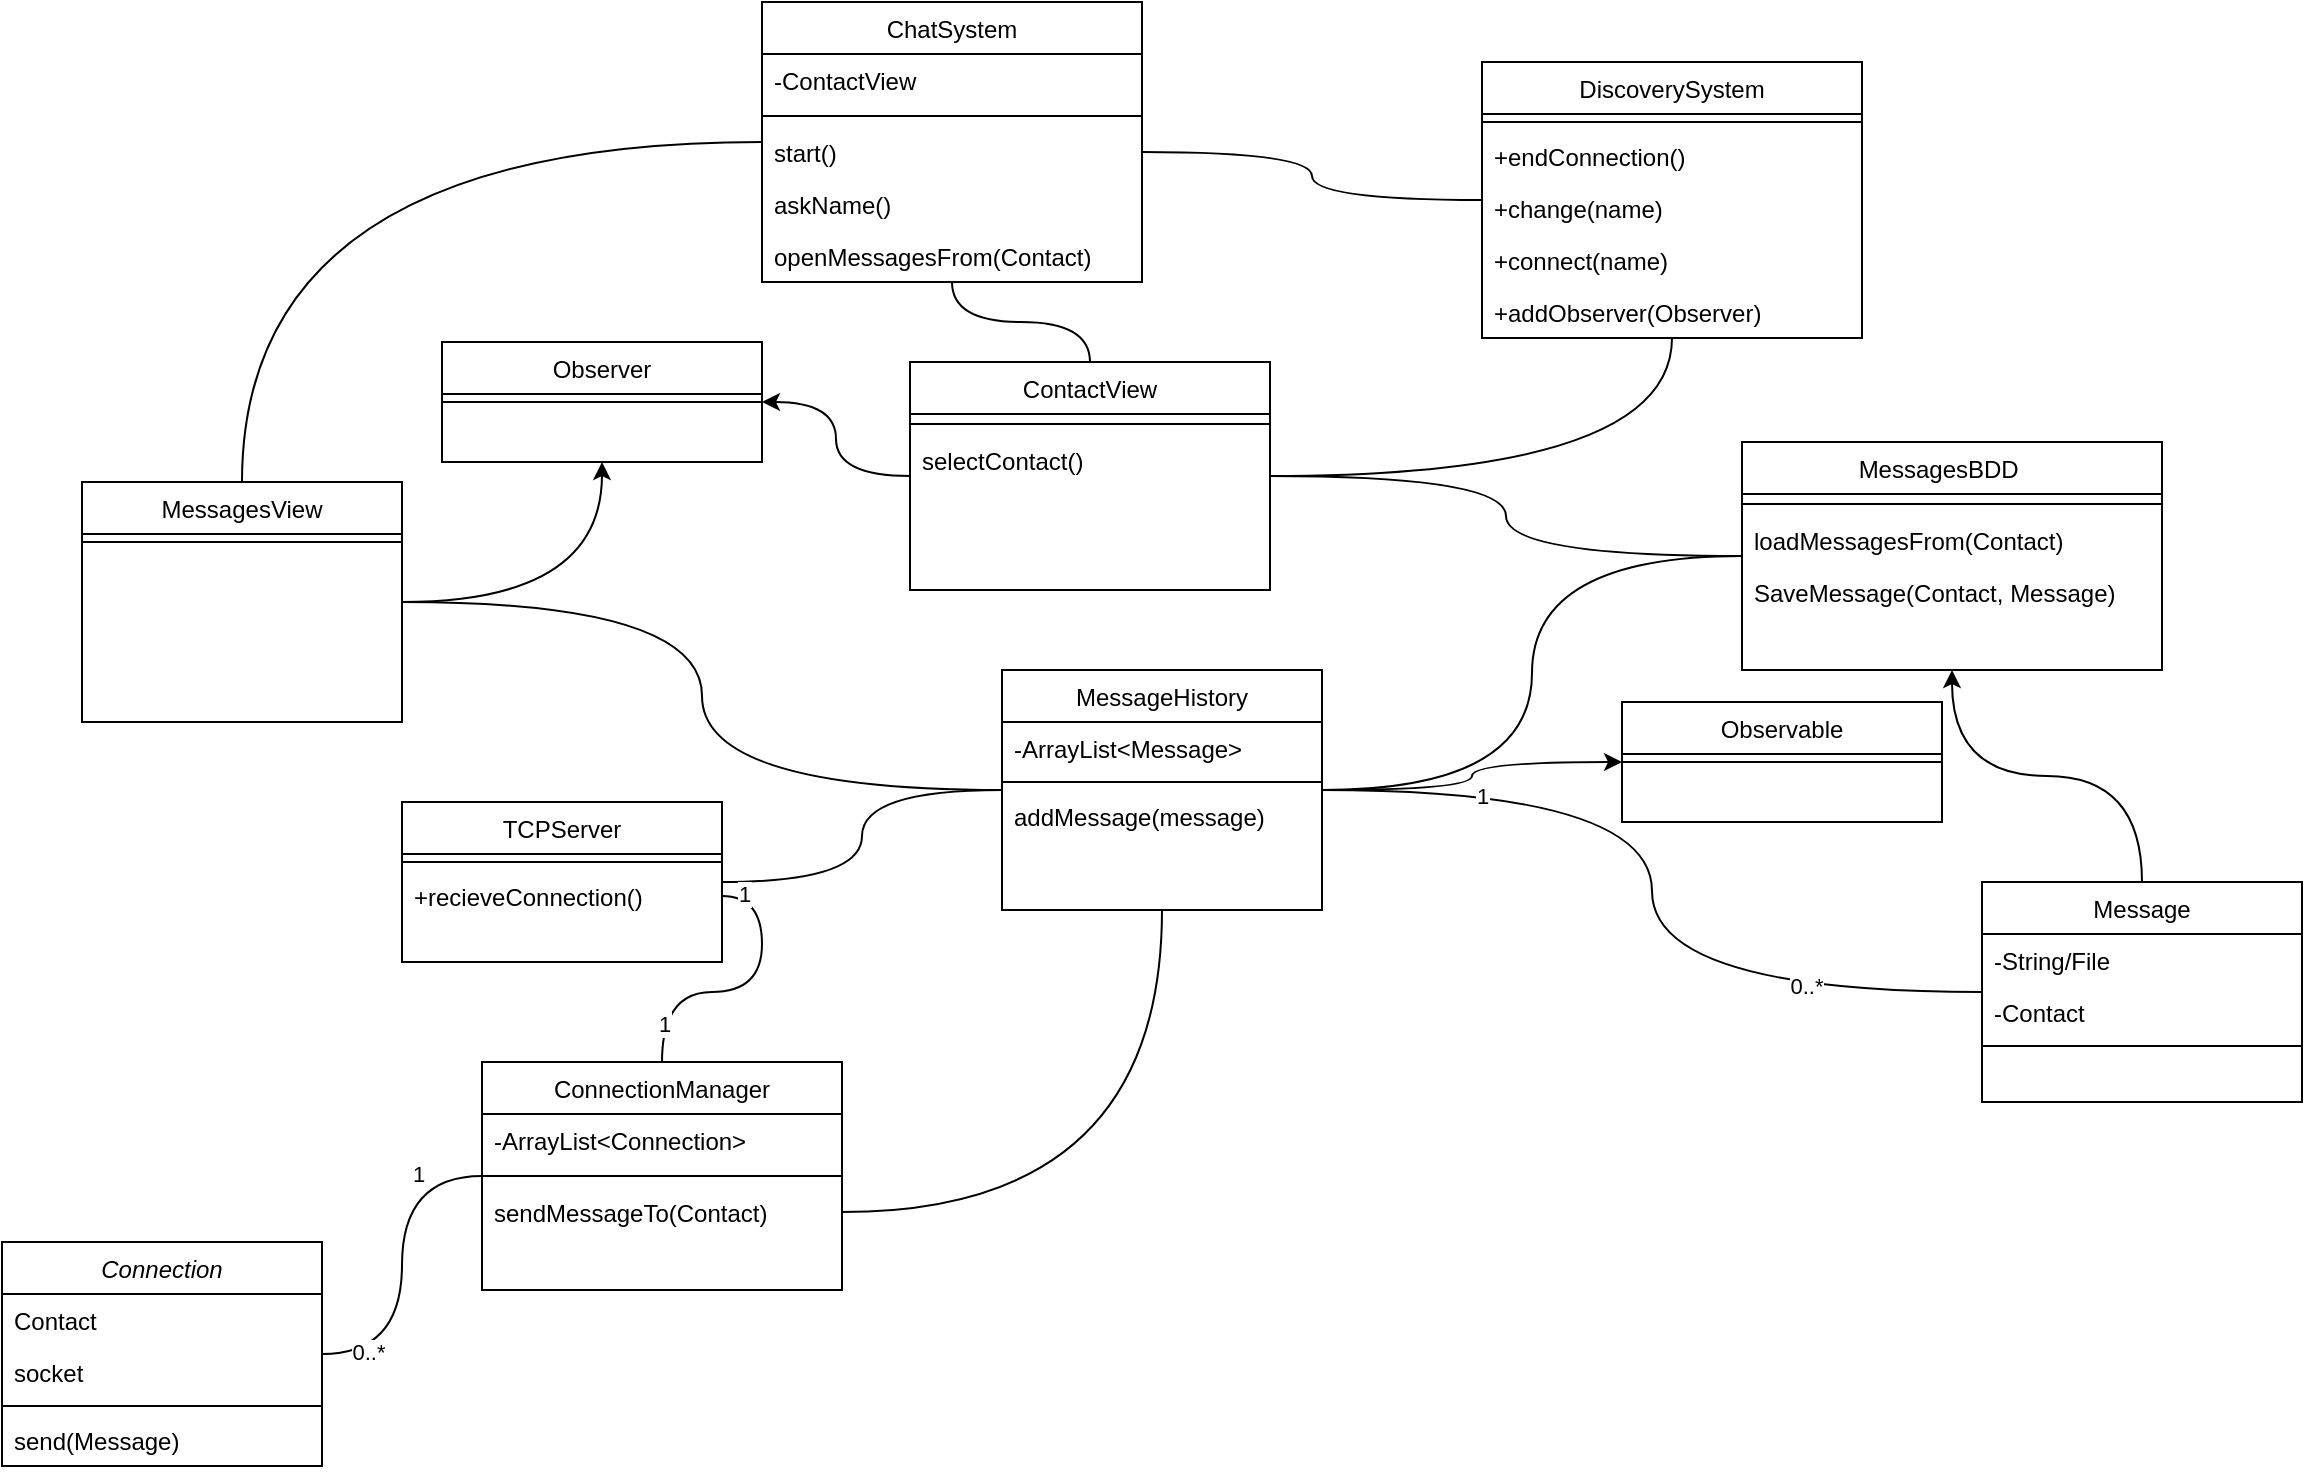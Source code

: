 <mxfile version="22.1.5" type="github">
  <diagram id="C5RBs43oDa-KdzZeNtuy" name="Page-1">
    <mxGraphModel dx="2247" dy="766" grid="1" gridSize="10" guides="1" tooltips="1" connect="1" arrows="1" fold="1" page="1" pageScale="1" pageWidth="827" pageHeight="1169" math="0" shadow="0">
      <root>
        <mxCell id="WIyWlLk6GJQsqaUBKTNV-0" />
        <mxCell id="WIyWlLk6GJQsqaUBKTNV-1" parent="WIyWlLk6GJQsqaUBKTNV-0" />
        <mxCell id="zkfFHV4jXpPFQw0GAbJ--0" value="Connection" style="swimlane;fontStyle=2;align=center;verticalAlign=top;childLayout=stackLayout;horizontal=1;startSize=26;horizontalStack=0;resizeParent=1;resizeLast=0;collapsible=1;marginBottom=0;rounded=0;shadow=0;strokeWidth=1;" parent="WIyWlLk6GJQsqaUBKTNV-1" vertex="1">
          <mxGeometry x="-130" y="680" width="160" height="112" as="geometry">
            <mxRectangle x="230" y="140" width="160" height="26" as="alternateBounds" />
          </mxGeometry>
        </mxCell>
        <mxCell id="zkfFHV4jXpPFQw0GAbJ--1" value="Contact" style="text;align=left;verticalAlign=top;spacingLeft=4;spacingRight=4;overflow=hidden;rotatable=0;points=[[0,0.5],[1,0.5]];portConstraint=eastwest;" parent="zkfFHV4jXpPFQw0GAbJ--0" vertex="1">
          <mxGeometry y="26" width="160" height="26" as="geometry" />
        </mxCell>
        <mxCell id="zkfFHV4jXpPFQw0GAbJ--2" value="socket" style="text;align=left;verticalAlign=top;spacingLeft=4;spacingRight=4;overflow=hidden;rotatable=0;points=[[0,0.5],[1,0.5]];portConstraint=eastwest;rounded=0;shadow=0;html=0;" parent="zkfFHV4jXpPFQw0GAbJ--0" vertex="1">
          <mxGeometry y="52" width="160" height="26" as="geometry" />
        </mxCell>
        <mxCell id="zkfFHV4jXpPFQw0GAbJ--4" value="" style="line;html=1;strokeWidth=1;align=left;verticalAlign=middle;spacingTop=-1;spacingLeft=3;spacingRight=3;rotatable=0;labelPosition=right;points=[];portConstraint=eastwest;" parent="zkfFHV4jXpPFQw0GAbJ--0" vertex="1">
          <mxGeometry y="78" width="160" height="8" as="geometry" />
        </mxCell>
        <mxCell id="noUcmBPdwKV8YTumfZXL-0" value="send(Message)" style="text;align=left;verticalAlign=top;spacingLeft=4;spacingRight=4;overflow=hidden;rotatable=0;points=[[0,0.5],[1,0.5]];portConstraint=eastwest;rounded=0;shadow=0;html=0;" vertex="1" parent="zkfFHV4jXpPFQw0GAbJ--0">
          <mxGeometry y="86" width="160" height="26" as="geometry" />
        </mxCell>
        <mxCell id="oJ6lBU-KwLS18HnnUE0a-19" style="edgeStyle=orthogonalEdgeStyle;rounded=0;orthogonalLoop=1;jettySize=auto;html=1;curved=1;" parent="WIyWlLk6GJQsqaUBKTNV-1" source="zkfFHV4jXpPFQw0GAbJ--6" target="oJ6lBU-KwLS18HnnUE0a-14" edge="1">
          <mxGeometry relative="1" as="geometry" />
        </mxCell>
        <mxCell id="zkfFHV4jXpPFQw0GAbJ--6" value="Message" style="swimlane;fontStyle=0;align=center;verticalAlign=top;childLayout=stackLayout;horizontal=1;startSize=26;horizontalStack=0;resizeParent=1;resizeLast=0;collapsible=1;marginBottom=0;rounded=0;shadow=0;strokeWidth=1;" parent="WIyWlLk6GJQsqaUBKTNV-1" vertex="1">
          <mxGeometry x="860" y="500" width="160" height="110" as="geometry">
            <mxRectangle x="130" y="380" width="160" height="26" as="alternateBounds" />
          </mxGeometry>
        </mxCell>
        <mxCell id="zkfFHV4jXpPFQw0GAbJ--7" value="-String/File" style="text;align=left;verticalAlign=top;spacingLeft=4;spacingRight=4;overflow=hidden;rotatable=0;points=[[0,0.5],[1,0.5]];portConstraint=eastwest;" parent="zkfFHV4jXpPFQw0GAbJ--6" vertex="1">
          <mxGeometry y="26" width="160" height="26" as="geometry" />
        </mxCell>
        <mxCell id="zkfFHV4jXpPFQw0GAbJ--8" value="-Contact" style="text;align=left;verticalAlign=top;spacingLeft=4;spacingRight=4;overflow=hidden;rotatable=0;points=[[0,0.5],[1,0.5]];portConstraint=eastwest;rounded=0;shadow=0;html=0;" parent="zkfFHV4jXpPFQw0GAbJ--6" vertex="1">
          <mxGeometry y="52" width="160" height="26" as="geometry" />
        </mxCell>
        <mxCell id="zkfFHV4jXpPFQw0GAbJ--9" value="" style="line;html=1;strokeWidth=1;align=left;verticalAlign=middle;spacingTop=-1;spacingLeft=3;spacingRight=3;rotatable=0;labelPosition=right;points=[];portConstraint=eastwest;" parent="zkfFHV4jXpPFQw0GAbJ--6" vertex="1">
          <mxGeometry y="78" width="160" height="8" as="geometry" />
        </mxCell>
        <mxCell id="zkfFHV4jXpPFQw0GAbJ--13" value="ConnectionManager" style="swimlane;fontStyle=0;align=center;verticalAlign=top;childLayout=stackLayout;horizontal=1;startSize=26;horizontalStack=0;resizeParent=1;resizeLast=0;collapsible=1;marginBottom=0;rounded=0;shadow=0;strokeWidth=1;" parent="WIyWlLk6GJQsqaUBKTNV-1" vertex="1">
          <mxGeometry x="110" y="590" width="180" height="114" as="geometry">
            <mxRectangle x="340" y="380" width="170" height="26" as="alternateBounds" />
          </mxGeometry>
        </mxCell>
        <mxCell id="Qev4t2kDH9A5_qmW1oUW-3" value="-ArrayList&lt;Connection&gt;" style="text;align=left;verticalAlign=top;spacingLeft=4;spacingRight=4;overflow=hidden;rotatable=0;points=[[0,0.5],[1,0.5]];portConstraint=eastwest;rounded=0;shadow=0;html=0;" parent="zkfFHV4jXpPFQw0GAbJ--13" vertex="1">
          <mxGeometry y="26" width="180" height="26" as="geometry" />
        </mxCell>
        <mxCell id="zkfFHV4jXpPFQw0GAbJ--15" value="" style="line;html=1;strokeWidth=1;align=left;verticalAlign=middle;spacingTop=-1;spacingLeft=3;spacingRight=3;rotatable=0;labelPosition=right;points=[];portConstraint=eastwest;" parent="zkfFHV4jXpPFQw0GAbJ--13" vertex="1">
          <mxGeometry y="52" width="180" height="10" as="geometry" />
        </mxCell>
        <mxCell id="Qev4t2kDH9A5_qmW1oUW-2" value="sendMessageTo(Contact)" style="text;align=left;verticalAlign=top;spacingLeft=4;spacingRight=4;overflow=hidden;rotatable=0;points=[[0,0.5],[1,0.5]];portConstraint=eastwest;rounded=0;shadow=0;html=0;" parent="zkfFHV4jXpPFQw0GAbJ--13" vertex="1">
          <mxGeometry y="62" width="180" height="26" as="geometry" />
        </mxCell>
        <mxCell id="zkfFHV4jXpPFQw0GAbJ--17" value="DiscoverySystem" style="swimlane;fontStyle=0;align=center;verticalAlign=top;childLayout=stackLayout;horizontal=1;startSize=26;horizontalStack=0;resizeParent=1;resizeLast=0;collapsible=1;marginBottom=0;rounded=0;shadow=0;strokeWidth=1;" parent="WIyWlLk6GJQsqaUBKTNV-1" vertex="1">
          <mxGeometry x="610" y="90" width="190" height="138" as="geometry">
            <mxRectangle x="550" y="140" width="160" height="26" as="alternateBounds" />
          </mxGeometry>
        </mxCell>
        <mxCell id="zkfFHV4jXpPFQw0GAbJ--23" value="" style="line;html=1;strokeWidth=1;align=left;verticalAlign=middle;spacingTop=-1;spacingLeft=3;spacingRight=3;rotatable=0;labelPosition=right;points=[];portConstraint=eastwest;" parent="zkfFHV4jXpPFQw0GAbJ--17" vertex="1">
          <mxGeometry y="26" width="190" height="8" as="geometry" />
        </mxCell>
        <mxCell id="zkfFHV4jXpPFQw0GAbJ--20" value="+endConnection()" style="text;align=left;verticalAlign=top;spacingLeft=4;spacingRight=4;overflow=hidden;rotatable=0;points=[[0,0.5],[1,0.5]];portConstraint=eastwest;rounded=0;shadow=0;html=0;" parent="zkfFHV4jXpPFQw0GAbJ--17" vertex="1">
          <mxGeometry y="34" width="190" height="26" as="geometry" />
        </mxCell>
        <mxCell id="zkfFHV4jXpPFQw0GAbJ--19" value="+change(name)" style="text;align=left;verticalAlign=top;spacingLeft=4;spacingRight=4;overflow=hidden;rotatable=0;points=[[0,0.5],[1,0.5]];portConstraint=eastwest;rounded=0;shadow=0;html=0;" parent="zkfFHV4jXpPFQw0GAbJ--17" vertex="1">
          <mxGeometry y="60" width="190" height="26" as="geometry" />
        </mxCell>
        <mxCell id="zkfFHV4jXpPFQw0GAbJ--18" value="+connect(name)" style="text;align=left;verticalAlign=top;spacingLeft=4;spacingRight=4;overflow=hidden;rotatable=0;points=[[0,0.5],[1,0.5]];portConstraint=eastwest;" parent="zkfFHV4jXpPFQw0GAbJ--17" vertex="1">
          <mxGeometry y="86" width="190" height="26" as="geometry" />
        </mxCell>
        <mxCell id="Qev4t2kDH9A5_qmW1oUW-57" value="+addObserver(Observer)" style="text;align=left;verticalAlign=top;spacingLeft=4;spacingRight=4;overflow=hidden;rotatable=0;points=[[0,0.5],[1,0.5]];portConstraint=eastwest;" parent="zkfFHV4jXpPFQw0GAbJ--17" vertex="1">
          <mxGeometry y="112" width="190" height="26" as="geometry" />
        </mxCell>
        <mxCell id="Qev4t2kDH9A5_qmW1oUW-26" style="edgeStyle=orthogonalEdgeStyle;rounded=0;orthogonalLoop=1;jettySize=auto;html=1;curved=1;" parent="WIyWlLk6GJQsqaUBKTNV-1" source="Qev4t2kDH9A5_qmW1oUW-4" target="Qev4t2kDH9A5_qmW1oUW-22" edge="1">
          <mxGeometry relative="1" as="geometry" />
        </mxCell>
        <mxCell id="oJ6lBU-KwLS18HnnUE0a-17" style="edgeStyle=orthogonalEdgeStyle;rounded=0;orthogonalLoop=1;jettySize=auto;html=1;endArrow=none;endFill=0;curved=1;" parent="WIyWlLk6GJQsqaUBKTNV-1" source="Qev4t2kDH9A5_qmW1oUW-4" target="oJ6lBU-KwLS18HnnUE0a-14" edge="1">
          <mxGeometry relative="1" as="geometry" />
        </mxCell>
        <mxCell id="Qev4t2kDH9A5_qmW1oUW-4" value="MessageHistory" style="swimlane;fontStyle=0;align=center;verticalAlign=top;childLayout=stackLayout;horizontal=1;startSize=26;horizontalStack=0;resizeParent=1;resizeLast=0;collapsible=1;marginBottom=0;rounded=0;shadow=0;strokeWidth=1;" parent="WIyWlLk6GJQsqaUBKTNV-1" vertex="1">
          <mxGeometry x="370" y="394" width="160" height="120" as="geometry">
            <mxRectangle x="550" y="140" width="160" height="26" as="alternateBounds" />
          </mxGeometry>
        </mxCell>
        <mxCell id="Qev4t2kDH9A5_qmW1oUW-9" value="-ArrayList&lt;Message&gt;" style="text;align=left;verticalAlign=top;spacingLeft=4;spacingRight=4;overflow=hidden;rotatable=0;points=[[0,0.5],[1,0.5]];portConstraint=eastwest;rounded=0;shadow=0;html=0;" parent="Qev4t2kDH9A5_qmW1oUW-4" vertex="1">
          <mxGeometry y="26" width="160" height="26" as="geometry" />
        </mxCell>
        <mxCell id="Qev4t2kDH9A5_qmW1oUW-5" value="" style="line;html=1;strokeWidth=1;align=left;verticalAlign=middle;spacingTop=-1;spacingLeft=3;spacingRight=3;rotatable=0;labelPosition=right;points=[];portConstraint=eastwest;" parent="Qev4t2kDH9A5_qmW1oUW-4" vertex="1">
          <mxGeometry y="52" width="160" height="8" as="geometry" />
        </mxCell>
        <mxCell id="Qev4t2kDH9A5_qmW1oUW-21" value="addMessage(message)" style="text;align=left;verticalAlign=top;spacingLeft=4;spacingRight=4;overflow=hidden;rotatable=0;points=[[0,0.5],[1,0.5]];portConstraint=eastwest;rounded=0;shadow=0;html=0;" parent="Qev4t2kDH9A5_qmW1oUW-4" vertex="1">
          <mxGeometry y="60" width="160" height="26" as="geometry" />
        </mxCell>
        <mxCell id="Qev4t2kDH9A5_qmW1oUW-10" style="edgeStyle=orthogonalEdgeStyle;rounded=0;orthogonalLoop=1;jettySize=auto;html=1;endArrow=none;endFill=0;curved=1;" parent="WIyWlLk6GJQsqaUBKTNV-1" source="Qev4t2kDH9A5_qmW1oUW-4" target="zkfFHV4jXpPFQw0GAbJ--6" edge="1">
          <mxGeometry relative="1" as="geometry" />
        </mxCell>
        <mxCell id="Qev4t2kDH9A5_qmW1oUW-39" value="1" style="edgeLabel;html=1;align=center;verticalAlign=middle;resizable=0;points=[];" parent="Qev4t2kDH9A5_qmW1oUW-10" vertex="1" connectable="0">
          <mxGeometry x="-0.631" y="-3" relative="1" as="geometry">
            <mxPoint as="offset" />
          </mxGeometry>
        </mxCell>
        <mxCell id="Qev4t2kDH9A5_qmW1oUW-40" value="0..*" style="edgeLabel;html=1;align=center;verticalAlign=middle;resizable=0;points=[];" parent="Qev4t2kDH9A5_qmW1oUW-10" vertex="1" connectable="0">
          <mxGeometry x="0.592" y="3" relative="1" as="geometry">
            <mxPoint as="offset" />
          </mxGeometry>
        </mxCell>
        <mxCell id="Qev4t2kDH9A5_qmW1oUW-12" style="edgeStyle=orthogonalEdgeStyle;rounded=0;orthogonalLoop=1;jettySize=auto;html=1;endArrow=none;endFill=0;curved=1;" parent="WIyWlLk6GJQsqaUBKTNV-1" source="zkfFHV4jXpPFQw0GAbJ--13" target="zkfFHV4jXpPFQw0GAbJ--0" edge="1">
          <mxGeometry relative="1" as="geometry" />
        </mxCell>
        <mxCell id="Qev4t2kDH9A5_qmW1oUW-37" value="&lt;div&gt;1&lt;/div&gt;" style="edgeLabel;html=1;align=center;verticalAlign=middle;resizable=0;points=[];" parent="Qev4t2kDH9A5_qmW1oUW-12" vertex="1" connectable="0">
          <mxGeometry x="-0.622" y="-1" relative="1" as="geometry">
            <mxPoint as="offset" />
          </mxGeometry>
        </mxCell>
        <mxCell id="Qev4t2kDH9A5_qmW1oUW-38" value="0..*" style="edgeLabel;html=1;align=center;verticalAlign=middle;resizable=0;points=[];" parent="Qev4t2kDH9A5_qmW1oUW-12" vertex="1" connectable="0">
          <mxGeometry x="0.731" y="-1" relative="1" as="geometry">
            <mxPoint as="offset" />
          </mxGeometry>
        </mxCell>
        <mxCell id="Qev4t2kDH9A5_qmW1oUW-22" value="Observable" style="swimlane;fontStyle=0;align=center;verticalAlign=top;childLayout=stackLayout;horizontal=1;startSize=26;horizontalStack=0;resizeParent=1;resizeLast=0;collapsible=1;marginBottom=0;rounded=0;shadow=0;strokeWidth=1;" parent="WIyWlLk6GJQsqaUBKTNV-1" vertex="1">
          <mxGeometry x="680" y="410" width="160" height="60" as="geometry">
            <mxRectangle x="550" y="140" width="160" height="26" as="alternateBounds" />
          </mxGeometry>
        </mxCell>
        <mxCell id="Qev4t2kDH9A5_qmW1oUW-24" value="" style="line;html=1;strokeWidth=1;align=left;verticalAlign=middle;spacingTop=-1;spacingLeft=3;spacingRight=3;rotatable=0;labelPosition=right;points=[];portConstraint=eastwest;" parent="Qev4t2kDH9A5_qmW1oUW-22" vertex="1">
          <mxGeometry y="26" width="160" height="8" as="geometry" />
        </mxCell>
        <mxCell id="oJ6lBU-KwLS18HnnUE0a-11" style="edgeStyle=orthogonalEdgeStyle;rounded=0;orthogonalLoop=1;jettySize=auto;html=1;endArrow=none;endFill=0;curved=1;" parent="WIyWlLk6GJQsqaUBKTNV-1" source="Qev4t2kDH9A5_qmW1oUW-27" target="Qev4t2kDH9A5_qmW1oUW-4" edge="1">
          <mxGeometry relative="1" as="geometry" />
        </mxCell>
        <mxCell id="Qev4t2kDH9A5_qmW1oUW-27" value="TCPServer" style="swimlane;fontStyle=0;align=center;verticalAlign=top;childLayout=stackLayout;horizontal=1;startSize=26;horizontalStack=0;resizeParent=1;resizeLast=0;collapsible=1;marginBottom=0;rounded=0;shadow=0;strokeWidth=1;" parent="WIyWlLk6GJQsqaUBKTNV-1" vertex="1">
          <mxGeometry x="70" y="460" width="160" height="80" as="geometry">
            <mxRectangle x="550" y="140" width="160" height="26" as="alternateBounds" />
          </mxGeometry>
        </mxCell>
        <mxCell id="Qev4t2kDH9A5_qmW1oUW-28" value="" style="line;html=1;strokeWidth=1;align=left;verticalAlign=middle;spacingTop=-1;spacingLeft=3;spacingRight=3;rotatable=0;labelPosition=right;points=[];portConstraint=eastwest;" parent="Qev4t2kDH9A5_qmW1oUW-27" vertex="1">
          <mxGeometry y="26" width="160" height="8" as="geometry" />
        </mxCell>
        <mxCell id="Qev4t2kDH9A5_qmW1oUW-29" value="+recieveConnection()" style="text;align=left;verticalAlign=top;spacingLeft=4;spacingRight=4;overflow=hidden;rotatable=0;points=[[0,0.5],[1,0.5]];portConstraint=eastwest;rounded=0;shadow=0;html=0;" parent="Qev4t2kDH9A5_qmW1oUW-27" vertex="1">
          <mxGeometry y="34" width="160" height="26" as="geometry" />
        </mxCell>
        <mxCell id="Qev4t2kDH9A5_qmW1oUW-32" style="edgeStyle=orthogonalEdgeStyle;rounded=0;orthogonalLoop=1;jettySize=auto;html=1;endArrow=none;endFill=0;curved=1;" parent="WIyWlLk6GJQsqaUBKTNV-1" source="Qev4t2kDH9A5_qmW1oUW-29" target="zkfFHV4jXpPFQw0GAbJ--13" edge="1">
          <mxGeometry relative="1" as="geometry" />
        </mxCell>
        <mxCell id="Qev4t2kDH9A5_qmW1oUW-33" value="&lt;div&gt;1&lt;/div&gt;" style="edgeLabel;html=1;align=center;verticalAlign=middle;resizable=0;points=[];" parent="Qev4t2kDH9A5_qmW1oUW-32" vertex="1" connectable="0">
          <mxGeometry x="-0.865" y="1" relative="1" as="geometry">
            <mxPoint as="offset" />
          </mxGeometry>
        </mxCell>
        <mxCell id="Qev4t2kDH9A5_qmW1oUW-34" value="&lt;div&gt;1&lt;/div&gt;" style="edgeLabel;html=1;align=center;verticalAlign=middle;resizable=0;points=[];" parent="Qev4t2kDH9A5_qmW1oUW-32" vertex="1" connectable="0">
          <mxGeometry x="0.747" y="1" relative="1" as="geometry">
            <mxPoint as="offset" />
          </mxGeometry>
        </mxCell>
        <mxCell id="Qev4t2kDH9A5_qmW1oUW-35" style="edgeStyle=orthogonalEdgeStyle;rounded=0;orthogonalLoop=1;jettySize=auto;html=1;endArrow=none;endFill=0;curved=1;" parent="WIyWlLk6GJQsqaUBKTNV-1" source="Qev4t2kDH9A5_qmW1oUW-2" target="Qev4t2kDH9A5_qmW1oUW-4" edge="1">
          <mxGeometry relative="1" as="geometry" />
        </mxCell>
        <mxCell id="Qev4t2kDH9A5_qmW1oUW-56" style="edgeStyle=orthogonalEdgeStyle;rounded=0;orthogonalLoop=1;jettySize=auto;html=1;curved=1;" parent="WIyWlLk6GJQsqaUBKTNV-1" source="Qev4t2kDH9A5_qmW1oUW-41" target="Qev4t2kDH9A5_qmW1oUW-54" edge="1">
          <mxGeometry relative="1" as="geometry" />
        </mxCell>
        <mxCell id="oJ6lBU-KwLS18HnnUE0a-18" style="edgeStyle=orthogonalEdgeStyle;rounded=0;orthogonalLoop=1;jettySize=auto;html=1;endArrow=none;endFill=0;curved=1;" parent="WIyWlLk6GJQsqaUBKTNV-1" source="Qev4t2kDH9A5_qmW1oUW-41" target="oJ6lBU-KwLS18HnnUE0a-14" edge="1">
          <mxGeometry relative="1" as="geometry" />
        </mxCell>
        <mxCell id="Qev4t2kDH9A5_qmW1oUW-41" value="ContactView" style="swimlane;fontStyle=0;align=center;verticalAlign=top;childLayout=stackLayout;horizontal=1;startSize=26;horizontalStack=0;resizeParent=1;resizeLast=0;collapsible=1;marginBottom=0;rounded=0;shadow=0;strokeWidth=1;" parent="WIyWlLk6GJQsqaUBKTNV-1" vertex="1">
          <mxGeometry x="324" y="240" width="180" height="114" as="geometry">
            <mxRectangle x="340" y="380" width="170" height="26" as="alternateBounds" />
          </mxGeometry>
        </mxCell>
        <mxCell id="Qev4t2kDH9A5_qmW1oUW-43" value="" style="line;html=1;strokeWidth=1;align=left;verticalAlign=middle;spacingTop=-1;spacingLeft=3;spacingRight=3;rotatable=0;labelPosition=right;points=[];portConstraint=eastwest;" parent="Qev4t2kDH9A5_qmW1oUW-41" vertex="1">
          <mxGeometry y="26" width="180" height="10" as="geometry" />
        </mxCell>
        <mxCell id="Qev4t2kDH9A5_qmW1oUW-53" value="selectContact()" style="text;align=left;verticalAlign=top;spacingLeft=4;spacingRight=4;overflow=hidden;rotatable=0;points=[[0,0.5],[1,0.5]];portConstraint=eastwest;rounded=0;shadow=0;html=0;" parent="Qev4t2kDH9A5_qmW1oUW-41" vertex="1">
          <mxGeometry y="36" width="180" height="26" as="geometry" />
        </mxCell>
        <mxCell id="oJ6lBU-KwLS18HnnUE0a-13" style="edgeStyle=orthogonalEdgeStyle;rounded=0;orthogonalLoop=1;jettySize=auto;html=1;endArrow=none;endFill=0;curved=1;" parent="WIyWlLk6GJQsqaUBKTNV-1" source="Qev4t2kDH9A5_qmW1oUW-45" target="oJ6lBU-KwLS18HnnUE0a-1" edge="1">
          <mxGeometry relative="1" as="geometry" />
        </mxCell>
        <mxCell id="Qev4t2kDH9A5_qmW1oUW-45" value="ChatSystem" style="swimlane;fontStyle=0;align=center;verticalAlign=top;childLayout=stackLayout;horizontal=1;startSize=26;horizontalStack=0;resizeParent=1;resizeLast=0;collapsible=1;marginBottom=0;rounded=0;shadow=0;strokeWidth=1;" parent="WIyWlLk6GJQsqaUBKTNV-1" vertex="1">
          <mxGeometry x="250" y="60" width="190" height="140" as="geometry">
            <mxRectangle x="340" y="380" width="170" height="26" as="alternateBounds" />
          </mxGeometry>
        </mxCell>
        <mxCell id="Qev4t2kDH9A5_qmW1oUW-52" value="-ContactView" style="text;align=left;verticalAlign=top;spacingLeft=4;spacingRight=4;overflow=hidden;rotatable=0;points=[[0,0.5],[1,0.5]];portConstraint=eastwest;rounded=0;shadow=0;html=0;" parent="Qev4t2kDH9A5_qmW1oUW-45" vertex="1">
          <mxGeometry y="26" width="190" height="26" as="geometry" />
        </mxCell>
        <mxCell id="Qev4t2kDH9A5_qmW1oUW-46" value="" style="line;html=1;strokeWidth=1;align=left;verticalAlign=middle;spacingTop=-1;spacingLeft=3;spacingRight=3;rotatable=0;labelPosition=right;points=[];portConstraint=eastwest;" parent="Qev4t2kDH9A5_qmW1oUW-45" vertex="1">
          <mxGeometry y="52" width="190" height="10" as="geometry" />
        </mxCell>
        <mxCell id="Qev4t2kDH9A5_qmW1oUW-47" value="start()" style="text;align=left;verticalAlign=top;spacingLeft=4;spacingRight=4;overflow=hidden;rotatable=0;points=[[0,0.5],[1,0.5]];portConstraint=eastwest;rounded=0;shadow=0;html=0;" parent="Qev4t2kDH9A5_qmW1oUW-45" vertex="1">
          <mxGeometry y="62" width="190" height="26" as="geometry" />
        </mxCell>
        <mxCell id="Qev4t2kDH9A5_qmW1oUW-50" value="askName()" style="text;align=left;verticalAlign=top;spacingLeft=4;spacingRight=4;overflow=hidden;rotatable=0;points=[[0,0.5],[1,0.5]];portConstraint=eastwest;rounded=0;shadow=0;html=0;" parent="Qev4t2kDH9A5_qmW1oUW-45" vertex="1">
          <mxGeometry y="88" width="190" height="26" as="geometry" />
        </mxCell>
        <mxCell id="oJ6lBU-KwLS18HnnUE0a-12" value="openMessagesFrom(Contact)" style="text;align=left;verticalAlign=top;spacingLeft=4;spacingRight=4;overflow=hidden;rotatable=0;points=[[0,0.5],[1,0.5]];portConstraint=eastwest;rounded=0;shadow=0;html=0;" parent="Qev4t2kDH9A5_qmW1oUW-45" vertex="1">
          <mxGeometry y="114" width="190" height="26" as="geometry" />
        </mxCell>
        <mxCell id="Qev4t2kDH9A5_qmW1oUW-48" style="edgeStyle=orthogonalEdgeStyle;rounded=0;orthogonalLoop=1;jettySize=auto;html=1;endArrow=none;endFill=0;curved=1;" parent="WIyWlLk6GJQsqaUBKTNV-1" source="Qev4t2kDH9A5_qmW1oUW-47" target="zkfFHV4jXpPFQw0GAbJ--17" edge="1">
          <mxGeometry relative="1" as="geometry" />
        </mxCell>
        <mxCell id="Qev4t2kDH9A5_qmW1oUW-51" style="edgeStyle=orthogonalEdgeStyle;rounded=0;orthogonalLoop=1;jettySize=auto;html=1;endArrow=none;endFill=0;curved=1;" parent="WIyWlLk6GJQsqaUBKTNV-1" source="Qev4t2kDH9A5_qmW1oUW-41" target="Qev4t2kDH9A5_qmW1oUW-45" edge="1">
          <mxGeometry relative="1" as="geometry" />
        </mxCell>
        <mxCell id="Qev4t2kDH9A5_qmW1oUW-54" value="Observer" style="swimlane;fontStyle=0;align=center;verticalAlign=top;childLayout=stackLayout;horizontal=1;startSize=26;horizontalStack=0;resizeParent=1;resizeLast=0;collapsible=1;marginBottom=0;rounded=0;shadow=0;strokeWidth=1;" parent="WIyWlLk6GJQsqaUBKTNV-1" vertex="1">
          <mxGeometry x="90" y="230" width="160" height="60" as="geometry">
            <mxRectangle x="550" y="140" width="160" height="26" as="alternateBounds" />
          </mxGeometry>
        </mxCell>
        <mxCell id="Qev4t2kDH9A5_qmW1oUW-55" value="" style="line;html=1;strokeWidth=1;align=left;verticalAlign=middle;spacingTop=-1;spacingLeft=3;spacingRight=3;rotatable=0;labelPosition=right;points=[];portConstraint=eastwest;" parent="Qev4t2kDH9A5_qmW1oUW-54" vertex="1">
          <mxGeometry y="26" width="160" height="8" as="geometry" />
        </mxCell>
        <mxCell id="Qev4t2kDH9A5_qmW1oUW-58" style="edgeStyle=orthogonalEdgeStyle;rounded=0;orthogonalLoop=1;jettySize=auto;html=1;endArrow=none;endFill=0;curved=1;" parent="WIyWlLk6GJQsqaUBKTNV-1" source="Qev4t2kDH9A5_qmW1oUW-41" target="zkfFHV4jXpPFQw0GAbJ--17" edge="1">
          <mxGeometry relative="1" as="geometry" />
        </mxCell>
        <mxCell id="oJ6lBU-KwLS18HnnUE0a-5" style="edgeStyle=orthogonalEdgeStyle;rounded=0;orthogonalLoop=1;jettySize=auto;html=1;curved=1;" parent="WIyWlLk6GJQsqaUBKTNV-1" source="oJ6lBU-KwLS18HnnUE0a-1" target="Qev4t2kDH9A5_qmW1oUW-54" edge="1">
          <mxGeometry relative="1" as="geometry" />
        </mxCell>
        <mxCell id="oJ6lBU-KwLS18HnnUE0a-6" style="edgeStyle=orthogonalEdgeStyle;rounded=0;orthogonalLoop=1;jettySize=auto;html=1;endArrow=none;endFill=0;curved=1;" parent="WIyWlLk6GJQsqaUBKTNV-1" source="oJ6lBU-KwLS18HnnUE0a-1" target="Qev4t2kDH9A5_qmW1oUW-4" edge="1">
          <mxGeometry relative="1" as="geometry" />
        </mxCell>
        <mxCell id="oJ6lBU-KwLS18HnnUE0a-1" value="MessagesView" style="swimlane;fontStyle=0;align=center;verticalAlign=top;childLayout=stackLayout;horizontal=1;startSize=26;horizontalStack=0;resizeParent=1;resizeLast=0;collapsible=1;marginBottom=0;rounded=0;shadow=0;strokeWidth=1;" parent="WIyWlLk6GJQsqaUBKTNV-1" vertex="1">
          <mxGeometry x="-90" y="300" width="160" height="120" as="geometry">
            <mxRectangle x="550" y="140" width="160" height="26" as="alternateBounds" />
          </mxGeometry>
        </mxCell>
        <mxCell id="oJ6lBU-KwLS18HnnUE0a-3" value="" style="line;html=1;strokeWidth=1;align=left;verticalAlign=middle;spacingTop=-1;spacingLeft=3;spacingRight=3;rotatable=0;labelPosition=right;points=[];portConstraint=eastwest;" parent="oJ6lBU-KwLS18HnnUE0a-1" vertex="1">
          <mxGeometry y="26" width="160" height="8" as="geometry" />
        </mxCell>
        <mxCell id="oJ6lBU-KwLS18HnnUE0a-14" value="MessagesBDD    " style="swimlane;fontStyle=0;align=center;verticalAlign=top;childLayout=stackLayout;horizontal=1;startSize=26;horizontalStack=0;resizeParent=1;resizeLast=0;collapsible=1;marginBottom=0;rounded=0;shadow=0;strokeWidth=1;" parent="WIyWlLk6GJQsqaUBKTNV-1" vertex="1">
          <mxGeometry x="740" y="280" width="210" height="114" as="geometry">
            <mxRectangle x="340" y="380" width="170" height="26" as="alternateBounds" />
          </mxGeometry>
        </mxCell>
        <mxCell id="oJ6lBU-KwLS18HnnUE0a-15" value="" style="line;html=1;strokeWidth=1;align=left;verticalAlign=middle;spacingTop=-1;spacingLeft=3;spacingRight=3;rotatable=0;labelPosition=right;points=[];portConstraint=eastwest;" parent="oJ6lBU-KwLS18HnnUE0a-14" vertex="1">
          <mxGeometry y="26" width="210" height="10" as="geometry" />
        </mxCell>
        <mxCell id="oJ6lBU-KwLS18HnnUE0a-20" value="loadMessagesFrom(Contact)" style="text;align=left;verticalAlign=top;spacingLeft=4;spacingRight=4;overflow=hidden;rotatable=0;points=[[0,0.5],[1,0.5]];portConstraint=eastwest;rounded=0;shadow=0;html=0;" parent="oJ6lBU-KwLS18HnnUE0a-14" vertex="1">
          <mxGeometry y="36" width="210" height="26" as="geometry" />
        </mxCell>
        <mxCell id="oJ6lBU-KwLS18HnnUE0a-16" value="SaveMessage(Contact, Message)" style="text;align=left;verticalAlign=top;spacingLeft=4;spacingRight=4;overflow=hidden;rotatable=0;points=[[0,0.5],[1,0.5]];portConstraint=eastwest;rounded=0;shadow=0;html=0;" parent="oJ6lBU-KwLS18HnnUE0a-14" vertex="1">
          <mxGeometry y="62" width="210" height="26" as="geometry" />
        </mxCell>
      </root>
    </mxGraphModel>
  </diagram>
</mxfile>
